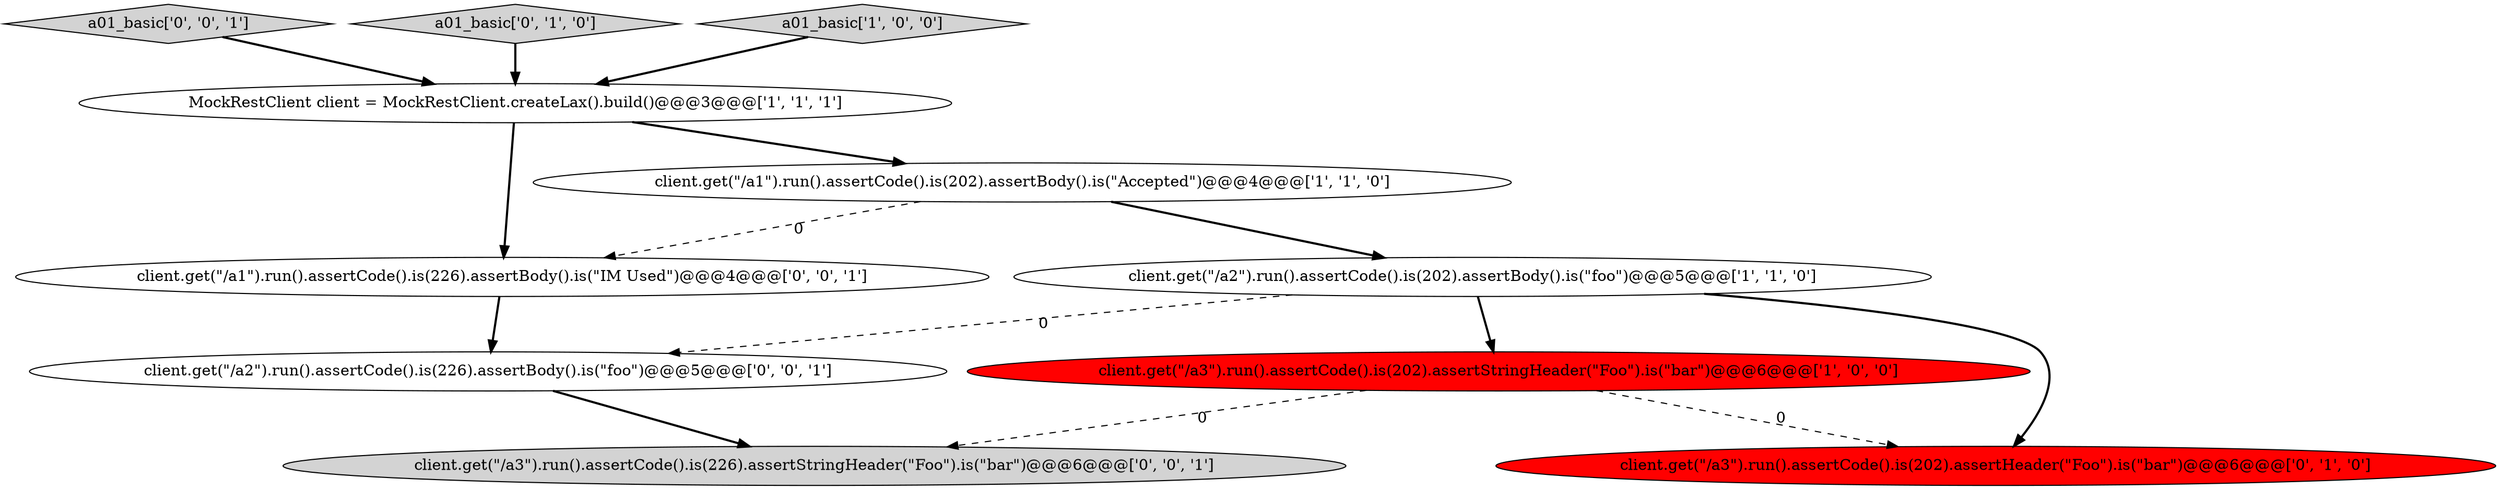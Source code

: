 digraph {
10 [style = filled, label = "client.get(\"/a2\").run().assertCode().is(226).assertBody().is(\"foo\")@@@5@@@['0', '0', '1']", fillcolor = white, shape = ellipse image = "AAA0AAABBB3BBB"];
2 [style = filled, label = "client.get(\"/a3\").run().assertCode().is(202).assertStringHeader(\"Foo\").is(\"bar\")@@@6@@@['1', '0', '0']", fillcolor = red, shape = ellipse image = "AAA1AAABBB1BBB"];
7 [style = filled, label = "client.get(\"/a3\").run().assertCode().is(226).assertStringHeader(\"Foo\").is(\"bar\")@@@6@@@['0', '0', '1']", fillcolor = lightgray, shape = ellipse image = "AAA0AAABBB3BBB"];
8 [style = filled, label = "a01_basic['0', '0', '1']", fillcolor = lightgray, shape = diamond image = "AAA0AAABBB3BBB"];
6 [style = filled, label = "client.get(\"/a3\").run().assertCode().is(202).assertHeader(\"Foo\").is(\"bar\")@@@6@@@['0', '1', '0']", fillcolor = red, shape = ellipse image = "AAA1AAABBB2BBB"];
5 [style = filled, label = "a01_basic['0', '1', '0']", fillcolor = lightgray, shape = diamond image = "AAA0AAABBB2BBB"];
9 [style = filled, label = "client.get(\"/a1\").run().assertCode().is(226).assertBody().is(\"IM Used\")@@@4@@@['0', '0', '1']", fillcolor = white, shape = ellipse image = "AAA0AAABBB3BBB"];
0 [style = filled, label = "MockRestClient client = MockRestClient.createLax().build()@@@3@@@['1', '1', '1']", fillcolor = white, shape = ellipse image = "AAA0AAABBB1BBB"];
3 [style = filled, label = "client.get(\"/a1\").run().assertCode().is(202).assertBody().is(\"Accepted\")@@@4@@@['1', '1', '0']", fillcolor = white, shape = ellipse image = "AAA0AAABBB1BBB"];
1 [style = filled, label = "client.get(\"/a2\").run().assertCode().is(202).assertBody().is(\"foo\")@@@5@@@['1', '1', '0']", fillcolor = white, shape = ellipse image = "AAA0AAABBB1BBB"];
4 [style = filled, label = "a01_basic['1', '0', '0']", fillcolor = lightgray, shape = diamond image = "AAA0AAABBB1BBB"];
8->0 [style = bold, label=""];
0->3 [style = bold, label=""];
1->2 [style = bold, label=""];
0->9 [style = bold, label=""];
1->6 [style = bold, label=""];
1->10 [style = dashed, label="0"];
9->10 [style = bold, label=""];
3->1 [style = bold, label=""];
5->0 [style = bold, label=""];
3->9 [style = dashed, label="0"];
2->7 [style = dashed, label="0"];
10->7 [style = bold, label=""];
4->0 [style = bold, label=""];
2->6 [style = dashed, label="0"];
}
